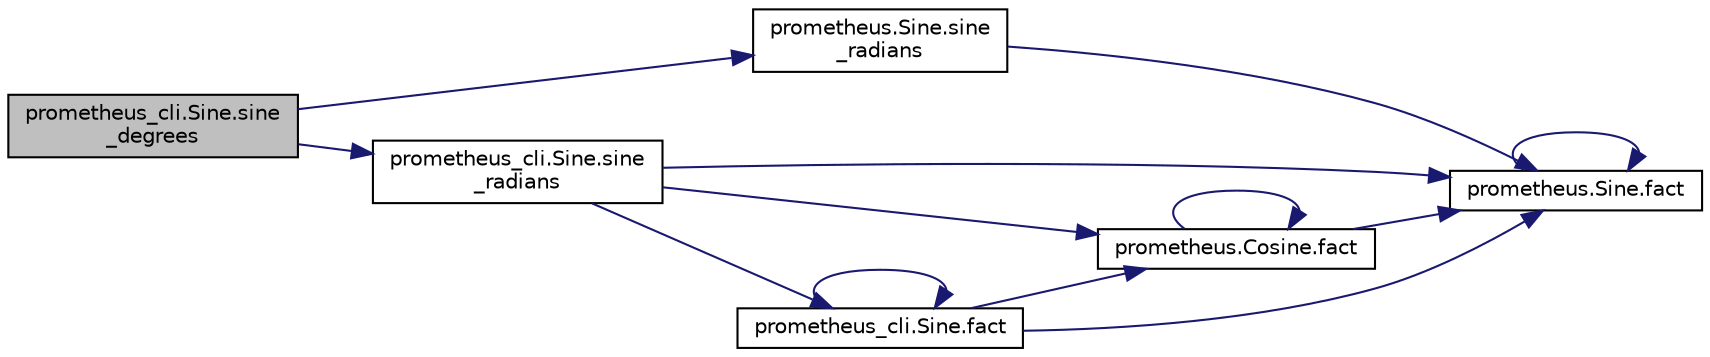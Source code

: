 digraph "prometheus_cli.Sine.sine_degrees"
{
  edge [fontname="Helvetica",fontsize="10",labelfontname="Helvetica",labelfontsize="10"];
  node [fontname="Helvetica",fontsize="10",shape=record];
  rankdir="LR";
  Node1 [label="prometheus_cli.Sine.sine\l_degrees",height=0.2,width=0.4,color="black", fillcolor="grey75", style="filled", fontcolor="black"];
  Node1 -> Node2 [color="midnightblue",fontsize="10",style="solid"];
  Node2 [label="prometheus.Sine.sine\l_radians",height=0.2,width=0.4,color="black", fillcolor="white", style="filled",URL="$classprometheus_1_1_sine.html#a2db3bb19693275b022d26d6ad1f03fa8"];
  Node2 -> Node3 [color="midnightblue",fontsize="10",style="solid"];
  Node3 [label="prometheus.Sine.fact",height=0.2,width=0.4,color="black", fillcolor="white", style="filled",URL="$classprometheus_1_1_sine.html#a1dfebb4deff04ae55ab5706eaf5e2b44"];
  Node3 -> Node3 [color="midnightblue",fontsize="10",style="solid"];
  Node1 -> Node4 [color="midnightblue",fontsize="10",style="solid"];
  Node4 [label="prometheus_cli.Sine.sine\l_radians",height=0.2,width=0.4,color="black", fillcolor="white", style="filled",URL="$classprometheus__cli_1_1_sine.html#ad4833c27f7d140d44ba6d2a699013055"];
  Node4 -> Node3 [color="midnightblue",fontsize="10",style="solid"];
  Node4 -> Node5 [color="midnightblue",fontsize="10",style="solid"];
  Node5 [label="prometheus.Cosine.fact",height=0.2,width=0.4,color="black", fillcolor="white", style="filled",URL="$classprometheus_1_1_cosine.html#a65c3b1162f86debd5ccb153d65f880a8"];
  Node5 -> Node3 [color="midnightblue",fontsize="10",style="solid"];
  Node5 -> Node5 [color="midnightblue",fontsize="10",style="solid"];
  Node4 -> Node6 [color="midnightblue",fontsize="10",style="solid"];
  Node6 [label="prometheus_cli.Sine.fact",height=0.2,width=0.4,color="black", fillcolor="white", style="filled",URL="$classprometheus__cli_1_1_sine.html#a18fd347866f39197b3dc6a355fc86c02"];
  Node6 -> Node3 [color="midnightblue",fontsize="10",style="solid"];
  Node6 -> Node5 [color="midnightblue",fontsize="10",style="solid"];
  Node6 -> Node6 [color="midnightblue",fontsize="10",style="solid"];
}
